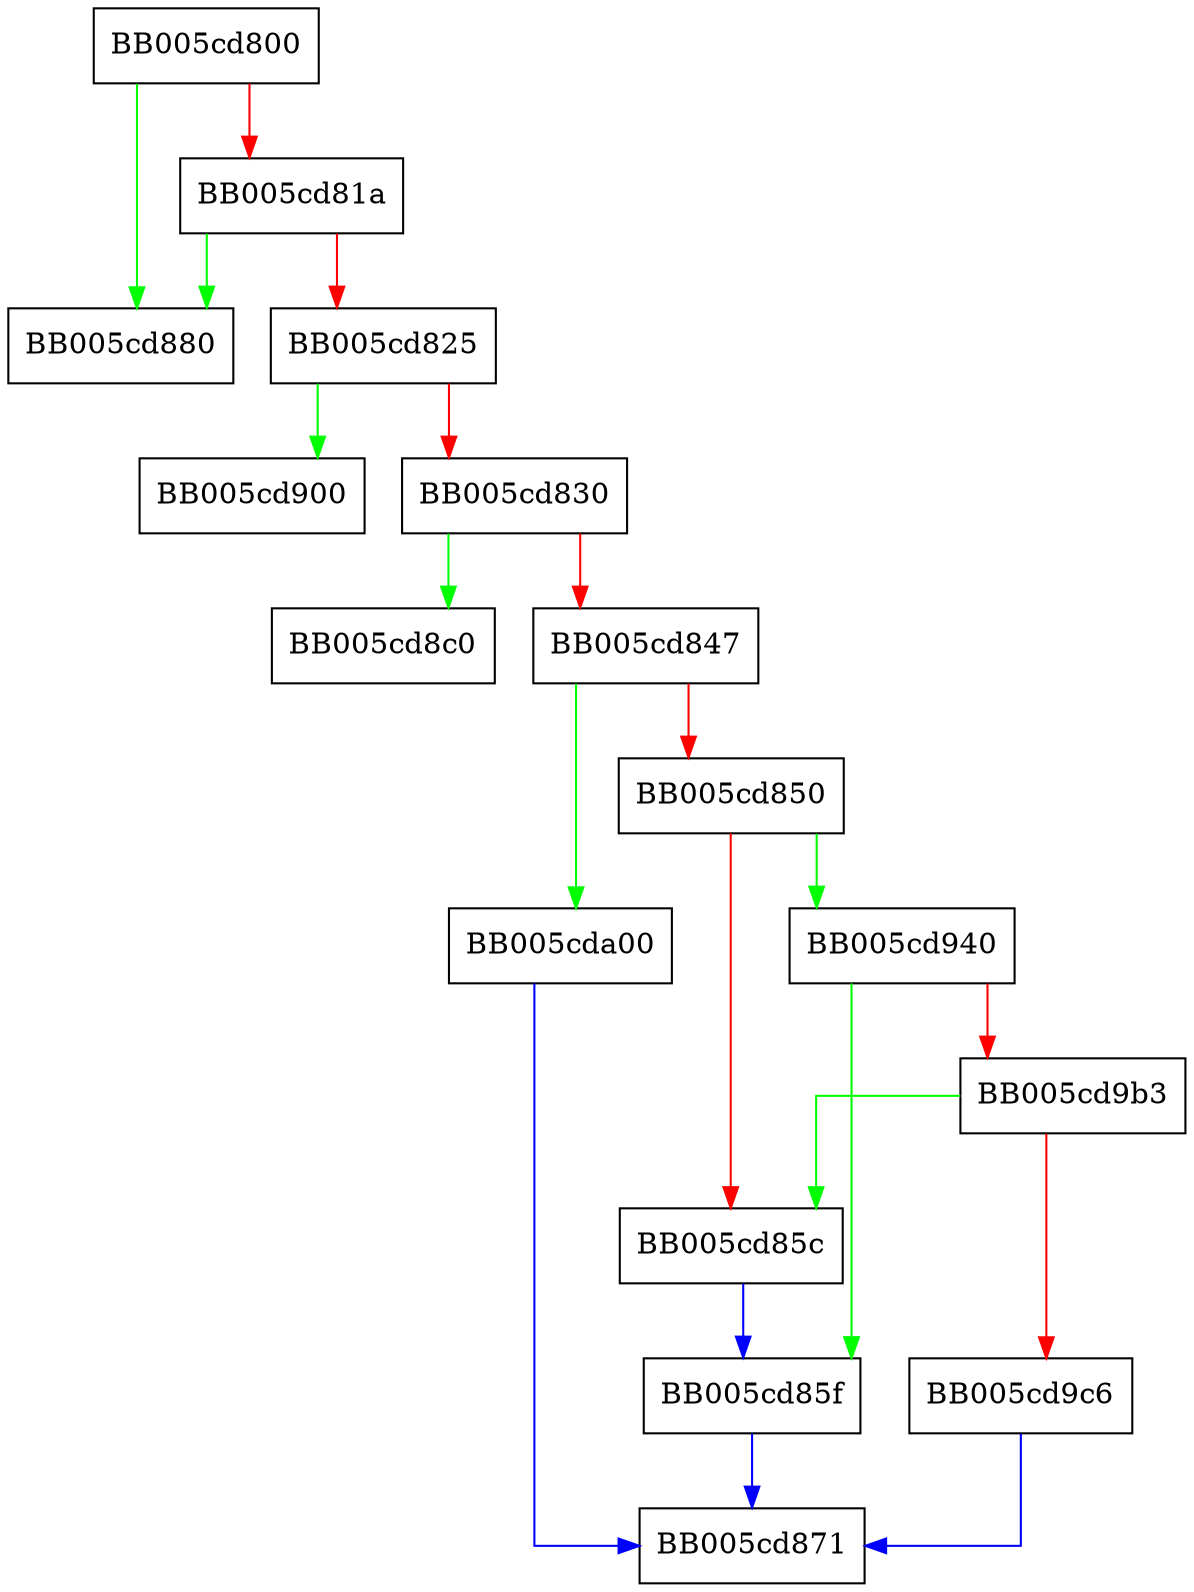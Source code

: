 digraph EVP_MAC_finalXOF {
  node [shape="box"];
  graph [splines=ortho];
  BB005cd800 -> BB005cd880 [color="green"];
  BB005cd800 -> BB005cd81a [color="red"];
  BB005cd81a -> BB005cd880 [color="green"];
  BB005cd81a -> BB005cd825 [color="red"];
  BB005cd825 -> BB005cd900 [color="green"];
  BB005cd825 -> BB005cd830 [color="red"];
  BB005cd830 -> BB005cd8c0 [color="green"];
  BB005cd830 -> BB005cd847 [color="red"];
  BB005cd847 -> BB005cda00 [color="green"];
  BB005cd847 -> BB005cd850 [color="red"];
  BB005cd850 -> BB005cd940 [color="green"];
  BB005cd850 -> BB005cd85c [color="red"];
  BB005cd85c -> BB005cd85f [color="blue"];
  BB005cd85f -> BB005cd871 [color="blue"];
  BB005cd940 -> BB005cd85f [color="green"];
  BB005cd940 -> BB005cd9b3 [color="red"];
  BB005cd9b3 -> BB005cd85c [color="green"];
  BB005cd9b3 -> BB005cd9c6 [color="red"];
  BB005cd9c6 -> BB005cd871 [color="blue"];
  BB005cda00 -> BB005cd871 [color="blue"];
}